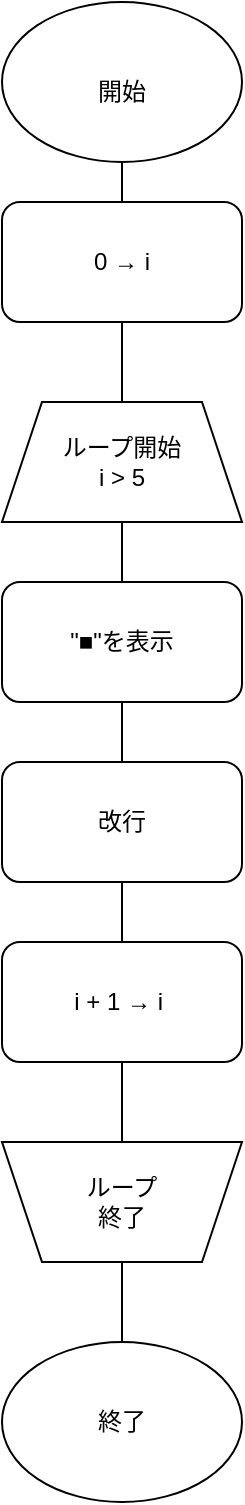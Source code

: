 <mxfile>
    <diagram id="XH0Vy2zy-eVzDtVqT014" name="ページ1">
        <mxGraphModel dx="573" dy="1634" grid="1" gridSize="10" guides="1" tooltips="1" connect="1" arrows="1" fold="1" page="1" pageScale="1" pageWidth="827" pageHeight="1169" math="0" shadow="0">
            <root>
                <mxCell id="0"/>
                <mxCell id="1" parent="0"/>
                <mxCell id="18" value="" style="endArrow=none;html=1;entryX=0.5;entryY=1;entryDx=0;entryDy=0;exitX=0.5;exitY=0;exitDx=0;exitDy=0;" edge="1" parent="1" source="13" target="11">
                    <mxGeometry width="50" height="50" relative="1" as="geometry">
                        <mxPoint x="270" y="-600" as="sourcePoint"/>
                        <mxPoint x="350" y="-1070" as="targetPoint"/>
                    </mxGeometry>
                </mxCell>
                <mxCell id="3" value="ループ開始&lt;div&gt;i &amp;gt; 5&lt;/div&gt;" style="shape=trapezoid;perimeter=trapezoidPerimeter;whiteSpace=wrap;html=1;fixedSize=1;" vertex="1" parent="1">
                    <mxGeometry x="210" y="-960" width="120" height="60" as="geometry"/>
                </mxCell>
                <mxCell id="7" value="" style="shape=trapezoid;perimeter=trapezoidPerimeter;whiteSpace=wrap;html=1;fixedSize=1;rotation=-180;" vertex="1" parent="1">
                    <mxGeometry x="210" y="-590" width="120" height="60" as="geometry"/>
                </mxCell>
                <mxCell id="8" value="&quot;■&quot;を表示" style="rounded=1;whiteSpace=wrap;html=1;" vertex="1" parent="1">
                    <mxGeometry x="210" y="-870" width="120" height="60" as="geometry"/>
                </mxCell>
                <mxCell id="9" value="改行" style="rounded=1;whiteSpace=wrap;html=1;" vertex="1" parent="1">
                    <mxGeometry x="210" y="-780" width="120" height="60" as="geometry"/>
                </mxCell>
                <mxCell id="10" value="i + 1 → i&amp;nbsp;" style="rounded=1;whiteSpace=wrap;html=1;" vertex="1" parent="1">
                    <mxGeometry x="210" y="-690" width="120" height="60" as="geometry"/>
                </mxCell>
                <mxCell id="11" value="" style="ellipse;whiteSpace=wrap;html=1;" vertex="1" parent="1">
                    <mxGeometry x="210" y="-1160" width="120" height="80" as="geometry"/>
                </mxCell>
                <mxCell id="12" value="" style="rounded=1;whiteSpace=wrap;html=1;" vertex="1" parent="1">
                    <mxGeometry x="210" y="-1060" width="120" height="60" as="geometry"/>
                </mxCell>
                <mxCell id="13" value="" style="ellipse;whiteSpace=wrap;html=1;" vertex="1" parent="1">
                    <mxGeometry x="210" y="-490" width="120" height="80" as="geometry"/>
                </mxCell>
                <mxCell id="14" value="開始" style="text;html=1;align=center;verticalAlign=middle;whiteSpace=wrap;rounded=0;" vertex="1" parent="1">
                    <mxGeometry x="240" y="-1130" width="60" height="30" as="geometry"/>
                </mxCell>
                <mxCell id="15" value="終了" style="text;html=1;align=center;verticalAlign=middle;whiteSpace=wrap;rounded=0;" vertex="1" parent="1">
                    <mxGeometry x="240" y="-465" width="60" height="30" as="geometry"/>
                </mxCell>
                <mxCell id="16" value="&lt;span style=&quot;background-color: transparent;&quot;&gt;0 → i&lt;/span&gt;" style="text;html=1;align=center;verticalAlign=middle;whiteSpace=wrap;rounded=0;" vertex="1" parent="1">
                    <mxGeometry x="240" y="-1045" width="60" height="30" as="geometry"/>
                </mxCell>
                <mxCell id="17" value="ループ&lt;div&gt;終了&lt;/div&gt;" style="text;html=1;align=center;verticalAlign=middle;whiteSpace=wrap;rounded=0;" vertex="1" parent="1">
                    <mxGeometry x="240" y="-575" width="60" height="30" as="geometry"/>
                </mxCell>
            </root>
        </mxGraphModel>
    </diagram>
</mxfile>